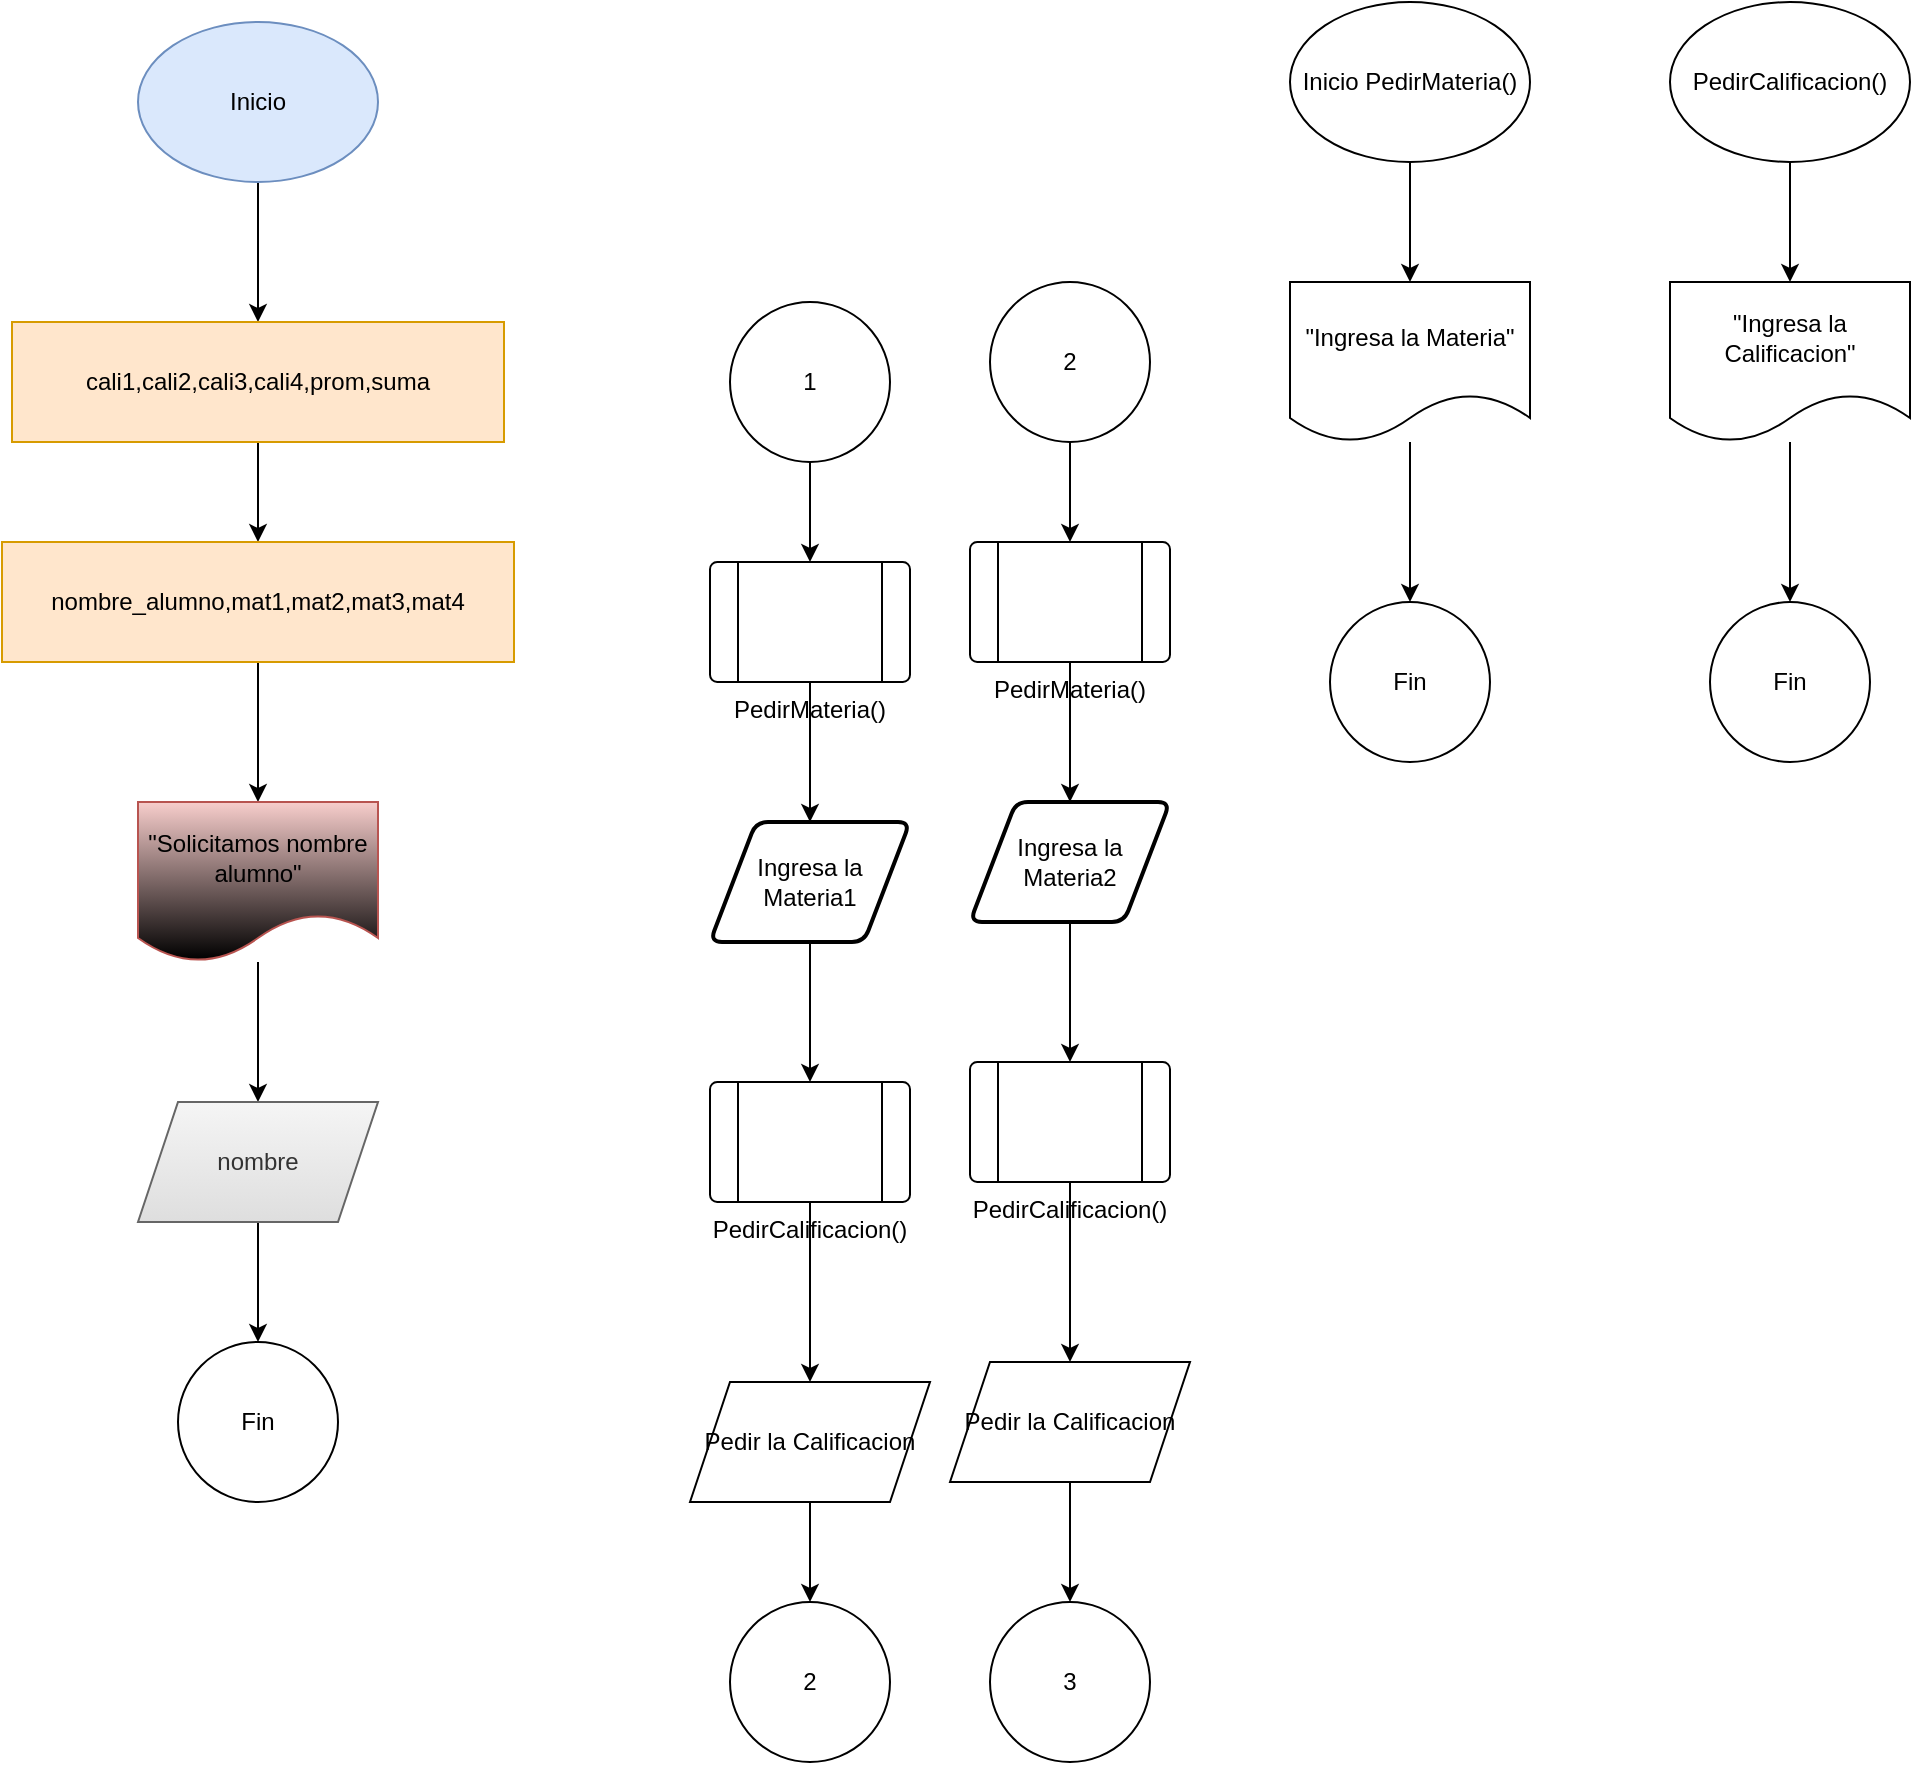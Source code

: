 <mxfile version="22.1.5" type="device">
  <diagram name="Página-1" id="Wa0_JhKqh6jt-k5j02LS">
    <mxGraphModel dx="1434" dy="790" grid="1" gridSize="10" guides="1" tooltips="1" connect="1" arrows="1" fold="1" page="1" pageScale="1" pageWidth="827" pageHeight="1169" math="0" shadow="0">
      <root>
        <mxCell id="0" />
        <mxCell id="1" parent="0" />
        <mxCell id="NmGCXOT7IDK_XogMHPsE-3" style="edgeStyle=orthogonalEdgeStyle;rounded=0;orthogonalLoop=1;jettySize=auto;html=1;" edge="1" parent="1" source="NmGCXOT7IDK_XogMHPsE-1" target="NmGCXOT7IDK_XogMHPsE-2">
          <mxGeometry relative="1" as="geometry" />
        </mxCell>
        <mxCell id="NmGCXOT7IDK_XogMHPsE-1" value="Inicio" style="ellipse;whiteSpace=wrap;html=1;strokeColor=#6c8ebf;fillColor=#dae8fc;" vertex="1" parent="1">
          <mxGeometry x="354" y="60" width="120" height="80" as="geometry" />
        </mxCell>
        <mxCell id="NmGCXOT7IDK_XogMHPsE-6" style="edgeStyle=orthogonalEdgeStyle;rounded=0;orthogonalLoop=1;jettySize=auto;html=1;entryX=0.5;entryY=0;entryDx=0;entryDy=0;" edge="1" parent="1" source="NmGCXOT7IDK_XogMHPsE-2" target="NmGCXOT7IDK_XogMHPsE-5">
          <mxGeometry relative="1" as="geometry" />
        </mxCell>
        <mxCell id="NmGCXOT7IDK_XogMHPsE-2" value="cali1,cali2,cali3,cali4,prom,suma" style="rounded=0;whiteSpace=wrap;html=1;fillColor=#ffe6cc;strokeColor=#d79b00;" vertex="1" parent="1">
          <mxGeometry x="291" y="210" width="246" height="60" as="geometry" />
        </mxCell>
        <mxCell id="NmGCXOT7IDK_XogMHPsE-9" value="" style="edgeStyle=orthogonalEdgeStyle;rounded=0;orthogonalLoop=1;jettySize=auto;html=1;" edge="1" parent="1" source="NmGCXOT7IDK_XogMHPsE-5" target="NmGCXOT7IDK_XogMHPsE-7">
          <mxGeometry relative="1" as="geometry" />
        </mxCell>
        <mxCell id="NmGCXOT7IDK_XogMHPsE-5" value="nombre_alumno,mat1,mat2,mat3,mat4" style="rounded=0;whiteSpace=wrap;html=1;fillColor=#ffe6cc;strokeColor=#d79b00;" vertex="1" parent="1">
          <mxGeometry x="286" y="320" width="256" height="60" as="geometry" />
        </mxCell>
        <mxCell id="NmGCXOT7IDK_XogMHPsE-10" value="" style="edgeStyle=orthogonalEdgeStyle;rounded=0;orthogonalLoop=1;jettySize=auto;html=1;" edge="1" parent="1" source="NmGCXOT7IDK_XogMHPsE-7" target="NmGCXOT7IDK_XogMHPsE-8">
          <mxGeometry relative="1" as="geometry" />
        </mxCell>
        <mxCell id="NmGCXOT7IDK_XogMHPsE-7" value="&quot;Solicitamos nombre alumno&quot;" style="shape=document;whiteSpace=wrap;html=1;boundedLbl=1;fillColor=#f8cecc;strokeColor=#b85450;gradientColor=#000000;" vertex="1" parent="1">
          <mxGeometry x="354" y="450" width="120" height="80" as="geometry" />
        </mxCell>
        <mxCell id="NmGCXOT7IDK_XogMHPsE-47" value="" style="edgeStyle=orthogonalEdgeStyle;rounded=0;orthogonalLoop=1;jettySize=auto;html=1;" edge="1" parent="1" source="NmGCXOT7IDK_XogMHPsE-8" target="NmGCXOT7IDK_XogMHPsE-46">
          <mxGeometry relative="1" as="geometry" />
        </mxCell>
        <mxCell id="NmGCXOT7IDK_XogMHPsE-8" value="nombre" style="shape=parallelogram;perimeter=parallelogramPerimeter;whiteSpace=wrap;html=1;fixedSize=1;fillColor=#f5f5f5;strokeColor=#666666;fontColor=#333333;gradientColor=#DEDEDE;" vertex="1" parent="1">
          <mxGeometry x="354" y="600" width="120" height="60" as="geometry" />
        </mxCell>
        <mxCell id="NmGCXOT7IDK_XogMHPsE-13" style="edgeStyle=orthogonalEdgeStyle;rounded=0;orthogonalLoop=1;jettySize=auto;html=1;" edge="1" parent="1" source="NmGCXOT7IDK_XogMHPsE-11" target="NmGCXOT7IDK_XogMHPsE-12">
          <mxGeometry relative="1" as="geometry" />
        </mxCell>
        <mxCell id="NmGCXOT7IDK_XogMHPsE-11" value="1" style="ellipse;whiteSpace=wrap;html=1;aspect=fixed;" vertex="1" parent="1">
          <mxGeometry x="650" y="200" width="80" height="80" as="geometry" />
        </mxCell>
        <mxCell id="NmGCXOT7IDK_XogMHPsE-18" value="" style="edgeStyle=orthogonalEdgeStyle;rounded=0;orthogonalLoop=1;jettySize=auto;html=1;" edge="1" parent="1" source="NmGCXOT7IDK_XogMHPsE-12" target="NmGCXOT7IDK_XogMHPsE-16">
          <mxGeometry relative="1" as="geometry" />
        </mxCell>
        <mxCell id="NmGCXOT7IDK_XogMHPsE-12" value="PedirMateria()" style="verticalLabelPosition=bottom;verticalAlign=top;html=1;shape=process;whiteSpace=wrap;rounded=1;size=0.14;arcSize=6;" vertex="1" parent="1">
          <mxGeometry x="640" y="330" width="100" height="60" as="geometry" />
        </mxCell>
        <mxCell id="NmGCXOT7IDK_XogMHPsE-40" value="" style="edgeStyle=orthogonalEdgeStyle;rounded=0;orthogonalLoop=1;jettySize=auto;html=1;" edge="1" parent="1" source="NmGCXOT7IDK_XogMHPsE-14" target="NmGCXOT7IDK_XogMHPsE-15">
          <mxGeometry relative="1" as="geometry" />
        </mxCell>
        <mxCell id="NmGCXOT7IDK_XogMHPsE-14" value="Inicio PedirMateria()" style="ellipse;whiteSpace=wrap;html=1;" vertex="1" parent="1">
          <mxGeometry x="930" y="50" width="120" height="80" as="geometry" />
        </mxCell>
        <mxCell id="NmGCXOT7IDK_XogMHPsE-41" value="" style="edgeStyle=orthogonalEdgeStyle;rounded=0;orthogonalLoop=1;jettySize=auto;html=1;entryX=0.5;entryY=0;entryDx=0;entryDy=0;" edge="1" parent="1" source="NmGCXOT7IDK_XogMHPsE-15" target="NmGCXOT7IDK_XogMHPsE-48">
          <mxGeometry relative="1" as="geometry">
            <mxPoint x="990" y="320" as="targetPoint" />
          </mxGeometry>
        </mxCell>
        <mxCell id="NmGCXOT7IDK_XogMHPsE-15" value="&quot;Ingresa la Materia&quot;" style="shape=document;whiteSpace=wrap;html=1;boundedLbl=1;" vertex="1" parent="1">
          <mxGeometry x="930" y="190" width="120" height="80" as="geometry" />
        </mxCell>
        <mxCell id="NmGCXOT7IDK_XogMHPsE-21" value="" style="edgeStyle=orthogonalEdgeStyle;rounded=0;orthogonalLoop=1;jettySize=auto;html=1;" edge="1" parent="1" source="NmGCXOT7IDK_XogMHPsE-16" target="NmGCXOT7IDK_XogMHPsE-20">
          <mxGeometry relative="1" as="geometry" />
        </mxCell>
        <mxCell id="NmGCXOT7IDK_XogMHPsE-16" value="Ingresa la Materia1" style="shape=parallelogram;html=1;strokeWidth=2;perimeter=parallelogramPerimeter;whiteSpace=wrap;rounded=1;arcSize=12;size=0.23;" vertex="1" parent="1">
          <mxGeometry x="640" y="460" width="100" height="60" as="geometry" />
        </mxCell>
        <mxCell id="NmGCXOT7IDK_XogMHPsE-25" value="" style="edgeStyle=orthogonalEdgeStyle;rounded=0;orthogonalLoop=1;jettySize=auto;html=1;" edge="1" parent="1" source="NmGCXOT7IDK_XogMHPsE-20" target="NmGCXOT7IDK_XogMHPsE-24">
          <mxGeometry relative="1" as="geometry" />
        </mxCell>
        <mxCell id="NmGCXOT7IDK_XogMHPsE-20" value="PedirCalificacion()" style="verticalLabelPosition=bottom;verticalAlign=top;html=1;shape=process;whiteSpace=wrap;rounded=1;size=0.14;arcSize=6;" vertex="1" parent="1">
          <mxGeometry x="640" y="590" width="100" height="60" as="geometry" />
        </mxCell>
        <mxCell id="NmGCXOT7IDK_XogMHPsE-44" value="" style="edgeStyle=orthogonalEdgeStyle;rounded=0;orthogonalLoop=1;jettySize=auto;html=1;" edge="1" parent="1" source="NmGCXOT7IDK_XogMHPsE-22" target="NmGCXOT7IDK_XogMHPsE-42">
          <mxGeometry relative="1" as="geometry" />
        </mxCell>
        <mxCell id="NmGCXOT7IDK_XogMHPsE-22" value="PedirCalificacion()" style="ellipse;whiteSpace=wrap;html=1;" vertex="1" parent="1">
          <mxGeometry x="1120" y="50" width="120" height="80" as="geometry" />
        </mxCell>
        <mxCell id="NmGCXOT7IDK_XogMHPsE-32" value="" style="edgeStyle=orthogonalEdgeStyle;rounded=0;orthogonalLoop=1;jettySize=auto;html=1;" edge="1" parent="1" source="NmGCXOT7IDK_XogMHPsE-24" target="NmGCXOT7IDK_XogMHPsE-31">
          <mxGeometry relative="1" as="geometry" />
        </mxCell>
        <mxCell id="NmGCXOT7IDK_XogMHPsE-24" value="Pedir la Calificacion" style="shape=parallelogram;perimeter=parallelogramPerimeter;whiteSpace=wrap;html=1;fixedSize=1;" vertex="1" parent="1">
          <mxGeometry x="630" y="740" width="120" height="60" as="geometry" />
        </mxCell>
        <mxCell id="NmGCXOT7IDK_XogMHPsE-33" value="" style="edgeStyle=orthogonalEdgeStyle;rounded=0;orthogonalLoop=1;jettySize=auto;html=1;" edge="1" parent="1" source="NmGCXOT7IDK_XogMHPsE-26" target="NmGCXOT7IDK_XogMHPsE-27">
          <mxGeometry relative="1" as="geometry" />
        </mxCell>
        <mxCell id="NmGCXOT7IDK_XogMHPsE-26" value="2" style="ellipse;whiteSpace=wrap;html=1;aspect=fixed;" vertex="1" parent="1">
          <mxGeometry x="780" y="190" width="80" height="80" as="geometry" />
        </mxCell>
        <mxCell id="NmGCXOT7IDK_XogMHPsE-34" value="" style="edgeStyle=orthogonalEdgeStyle;rounded=0;orthogonalLoop=1;jettySize=auto;html=1;" edge="1" parent="1" source="NmGCXOT7IDK_XogMHPsE-27" target="NmGCXOT7IDK_XogMHPsE-28">
          <mxGeometry relative="1" as="geometry" />
        </mxCell>
        <mxCell id="NmGCXOT7IDK_XogMHPsE-27" value="PedirMateria()" style="verticalLabelPosition=bottom;verticalAlign=top;html=1;shape=process;whiteSpace=wrap;rounded=1;size=0.14;arcSize=6;" vertex="1" parent="1">
          <mxGeometry x="770" y="320" width="100" height="60" as="geometry" />
        </mxCell>
        <mxCell id="NmGCXOT7IDK_XogMHPsE-35" value="" style="edgeStyle=orthogonalEdgeStyle;rounded=0;orthogonalLoop=1;jettySize=auto;html=1;" edge="1" parent="1" source="NmGCXOT7IDK_XogMHPsE-28" target="NmGCXOT7IDK_XogMHPsE-29">
          <mxGeometry relative="1" as="geometry" />
        </mxCell>
        <mxCell id="NmGCXOT7IDK_XogMHPsE-28" value="Ingresa la Materia2" style="shape=parallelogram;html=1;strokeWidth=2;perimeter=parallelogramPerimeter;whiteSpace=wrap;rounded=1;arcSize=12;size=0.23;" vertex="1" parent="1">
          <mxGeometry x="770" y="450" width="100" height="60" as="geometry" />
        </mxCell>
        <mxCell id="NmGCXOT7IDK_XogMHPsE-36" value="" style="edgeStyle=orthogonalEdgeStyle;rounded=0;orthogonalLoop=1;jettySize=auto;html=1;" edge="1" parent="1" source="NmGCXOT7IDK_XogMHPsE-29" target="NmGCXOT7IDK_XogMHPsE-30">
          <mxGeometry relative="1" as="geometry" />
        </mxCell>
        <mxCell id="NmGCXOT7IDK_XogMHPsE-29" value="PedirCalificacion()" style="verticalLabelPosition=bottom;verticalAlign=top;html=1;shape=process;whiteSpace=wrap;rounded=1;size=0.14;arcSize=6;" vertex="1" parent="1">
          <mxGeometry x="770" y="580" width="100" height="60" as="geometry" />
        </mxCell>
        <mxCell id="NmGCXOT7IDK_XogMHPsE-38" value="" style="edgeStyle=orthogonalEdgeStyle;rounded=0;orthogonalLoop=1;jettySize=auto;html=1;" edge="1" parent="1" source="NmGCXOT7IDK_XogMHPsE-30" target="NmGCXOT7IDK_XogMHPsE-37">
          <mxGeometry relative="1" as="geometry" />
        </mxCell>
        <mxCell id="NmGCXOT7IDK_XogMHPsE-30" value="Pedir la Calificacion" style="shape=parallelogram;perimeter=parallelogramPerimeter;whiteSpace=wrap;html=1;fixedSize=1;" vertex="1" parent="1">
          <mxGeometry x="760" y="730" width="120" height="60" as="geometry" />
        </mxCell>
        <mxCell id="NmGCXOT7IDK_XogMHPsE-31" value="2" style="ellipse;whiteSpace=wrap;html=1;aspect=fixed;" vertex="1" parent="1">
          <mxGeometry x="650" y="850" width="80" height="80" as="geometry" />
        </mxCell>
        <mxCell id="NmGCXOT7IDK_XogMHPsE-37" value="3" style="ellipse;whiteSpace=wrap;html=1;aspect=fixed;" vertex="1" parent="1">
          <mxGeometry x="780" y="850" width="80" height="80" as="geometry" />
        </mxCell>
        <mxCell id="NmGCXOT7IDK_XogMHPsE-45" value="" style="edgeStyle=orthogonalEdgeStyle;rounded=0;orthogonalLoop=1;jettySize=auto;html=1;entryX=0.5;entryY=0;entryDx=0;entryDy=0;" edge="1" parent="1" source="NmGCXOT7IDK_XogMHPsE-42" target="NmGCXOT7IDK_XogMHPsE-49">
          <mxGeometry relative="1" as="geometry">
            <mxPoint x="1180" y="320" as="targetPoint" />
          </mxGeometry>
        </mxCell>
        <mxCell id="NmGCXOT7IDK_XogMHPsE-42" value="&quot;Ingresa la Calificacion&quot;" style="shape=document;whiteSpace=wrap;html=1;boundedLbl=1;" vertex="1" parent="1">
          <mxGeometry x="1120" y="190" width="120" height="80" as="geometry" />
        </mxCell>
        <mxCell id="NmGCXOT7IDK_XogMHPsE-46" value="Fin" style="ellipse;whiteSpace=wrap;html=1;aspect=fixed;" vertex="1" parent="1">
          <mxGeometry x="374" y="720" width="80" height="80" as="geometry" />
        </mxCell>
        <mxCell id="NmGCXOT7IDK_XogMHPsE-48" value="Fin" style="ellipse;whiteSpace=wrap;html=1;aspect=fixed;" vertex="1" parent="1">
          <mxGeometry x="950" y="350" width="80" height="80" as="geometry" />
        </mxCell>
        <mxCell id="NmGCXOT7IDK_XogMHPsE-49" value="Fin" style="ellipse;whiteSpace=wrap;html=1;aspect=fixed;" vertex="1" parent="1">
          <mxGeometry x="1140" y="350" width="80" height="80" as="geometry" />
        </mxCell>
      </root>
    </mxGraphModel>
  </diagram>
</mxfile>
